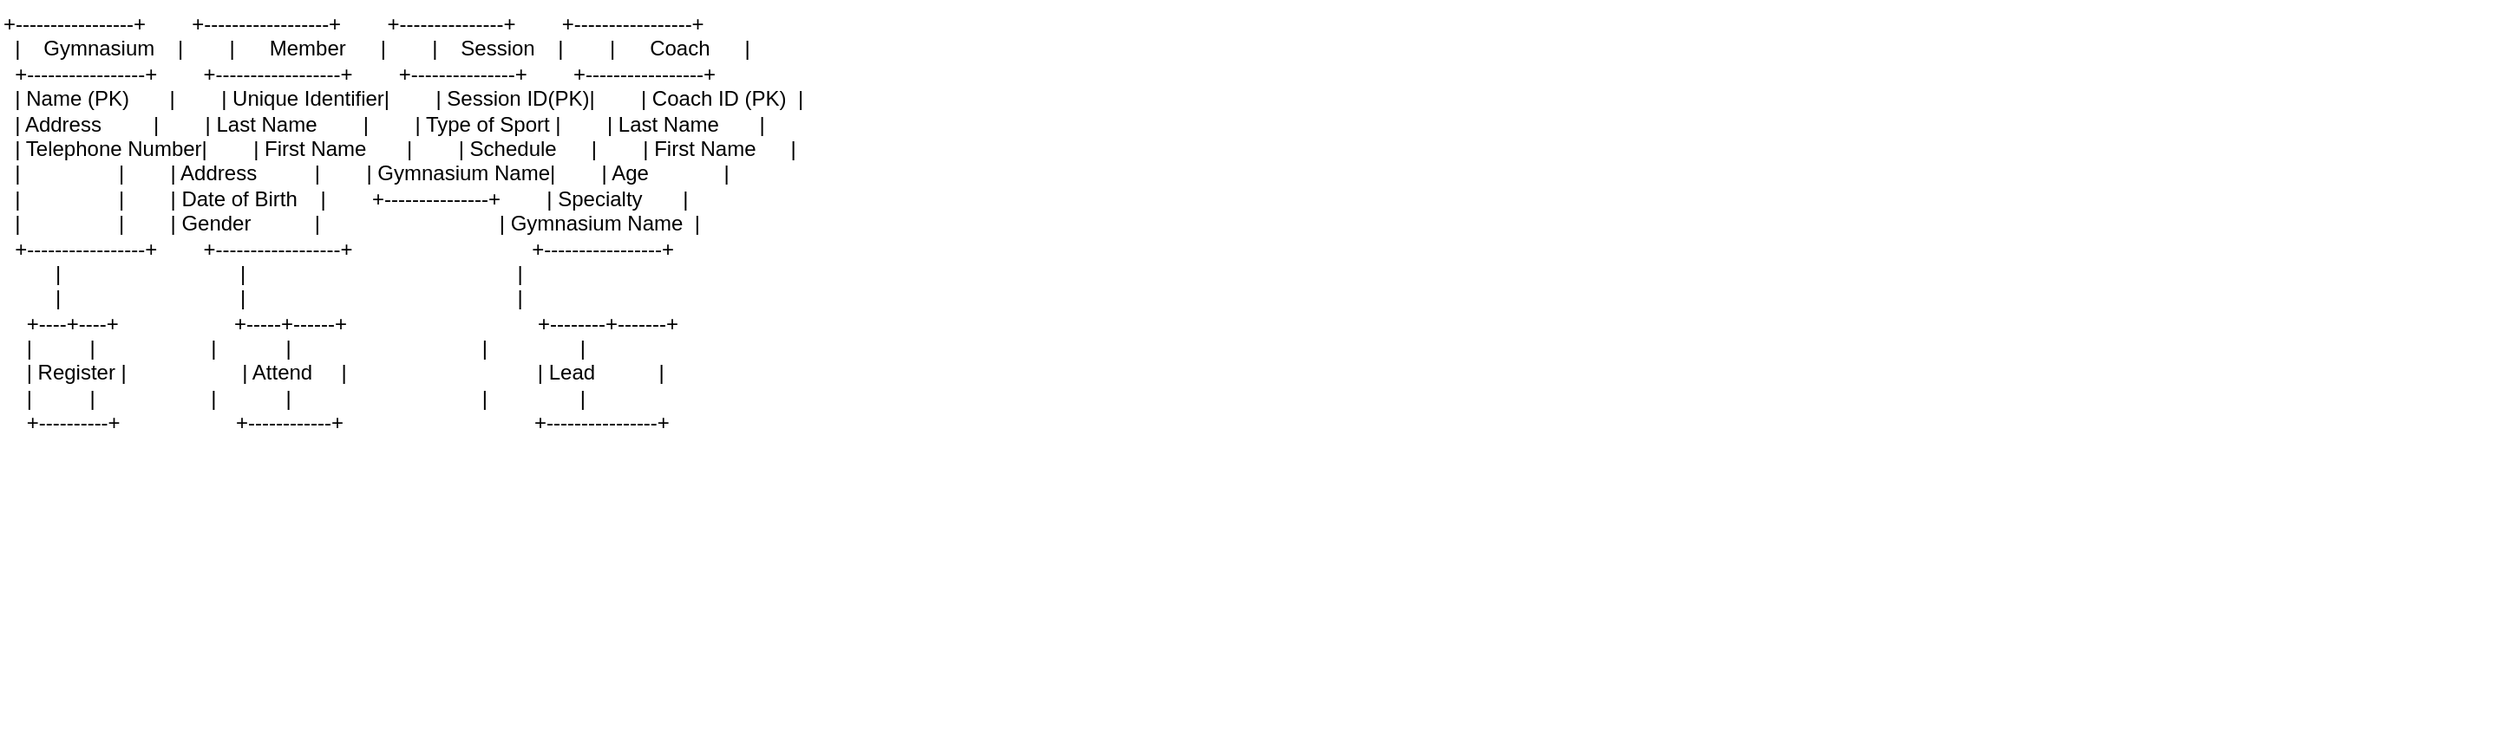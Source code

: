 <mxfile version="24.3.1" type="github">
  <diagram id="R2lEEEUBdFMjLlhIrx00" name="Page-1">
    <mxGraphModel dx="1730" dy="468" grid="1" gridSize="10" guides="1" tooltips="1" connect="1" arrows="1" fold="1" page="1" pageScale="1" pageWidth="850" pageHeight="1100" math="0" shadow="0" extFonts="Permanent Marker^https://fonts.googleapis.com/css?family=Permanent+Marker">
      <root>
        <mxCell id="0" />
        <mxCell id="1" parent="0" />
        <mxCell id="NerPfp470zUfesfiXMK2-1" value="+-----------------+        +------------------+        +---------------+        +-----------------+&#xa;  |    Gymnasium    |        |      Member      |        |    Session    |        |      Coach      |&#xa;  +-----------------+        +------------------+        +---------------+        +-----------------+&#xa;  | Name (PK)       |        | Unique Identifier|        | Session ID(PK)|        | Coach ID (PK)  |&#xa;  | Address         |        | Last Name        |        | Type of Sport |        | Last Name       |&#xa;  | Telephone Number|        | First Name       |        | Schedule      |        | First Name      |&#xa;  |                 |        | Address          |        | Gymnasium Name|        | Age             |&#xa;  |                 |        | Date of Birth    |        +---------------+        | Specialty       |&#xa;  |                 |        | Gender           |                               | Gymnasium Name  |&#xa;  +-----------------+        +------------------+                               +-----------------+&#xa;         |                               |                                               |&#xa;         |                               |                                               |&#xa;    +----+----+                    +-----+------+                                 +--------+-------+&#xa;    |          |                    |            |                                 |                |&#xa;    | Register |                    | Attend     |                                 | Lead           |&#xa;    |          |                    |            |                                 |                |&#xa;    +----------+                    +------------+                                 +----------------+" style="text;whiteSpace=wrap;" vertex="1" parent="1">
          <mxGeometry x="-320" y="70" width="1440" height="430" as="geometry" />
        </mxCell>
      </root>
    </mxGraphModel>
  </diagram>
</mxfile>
